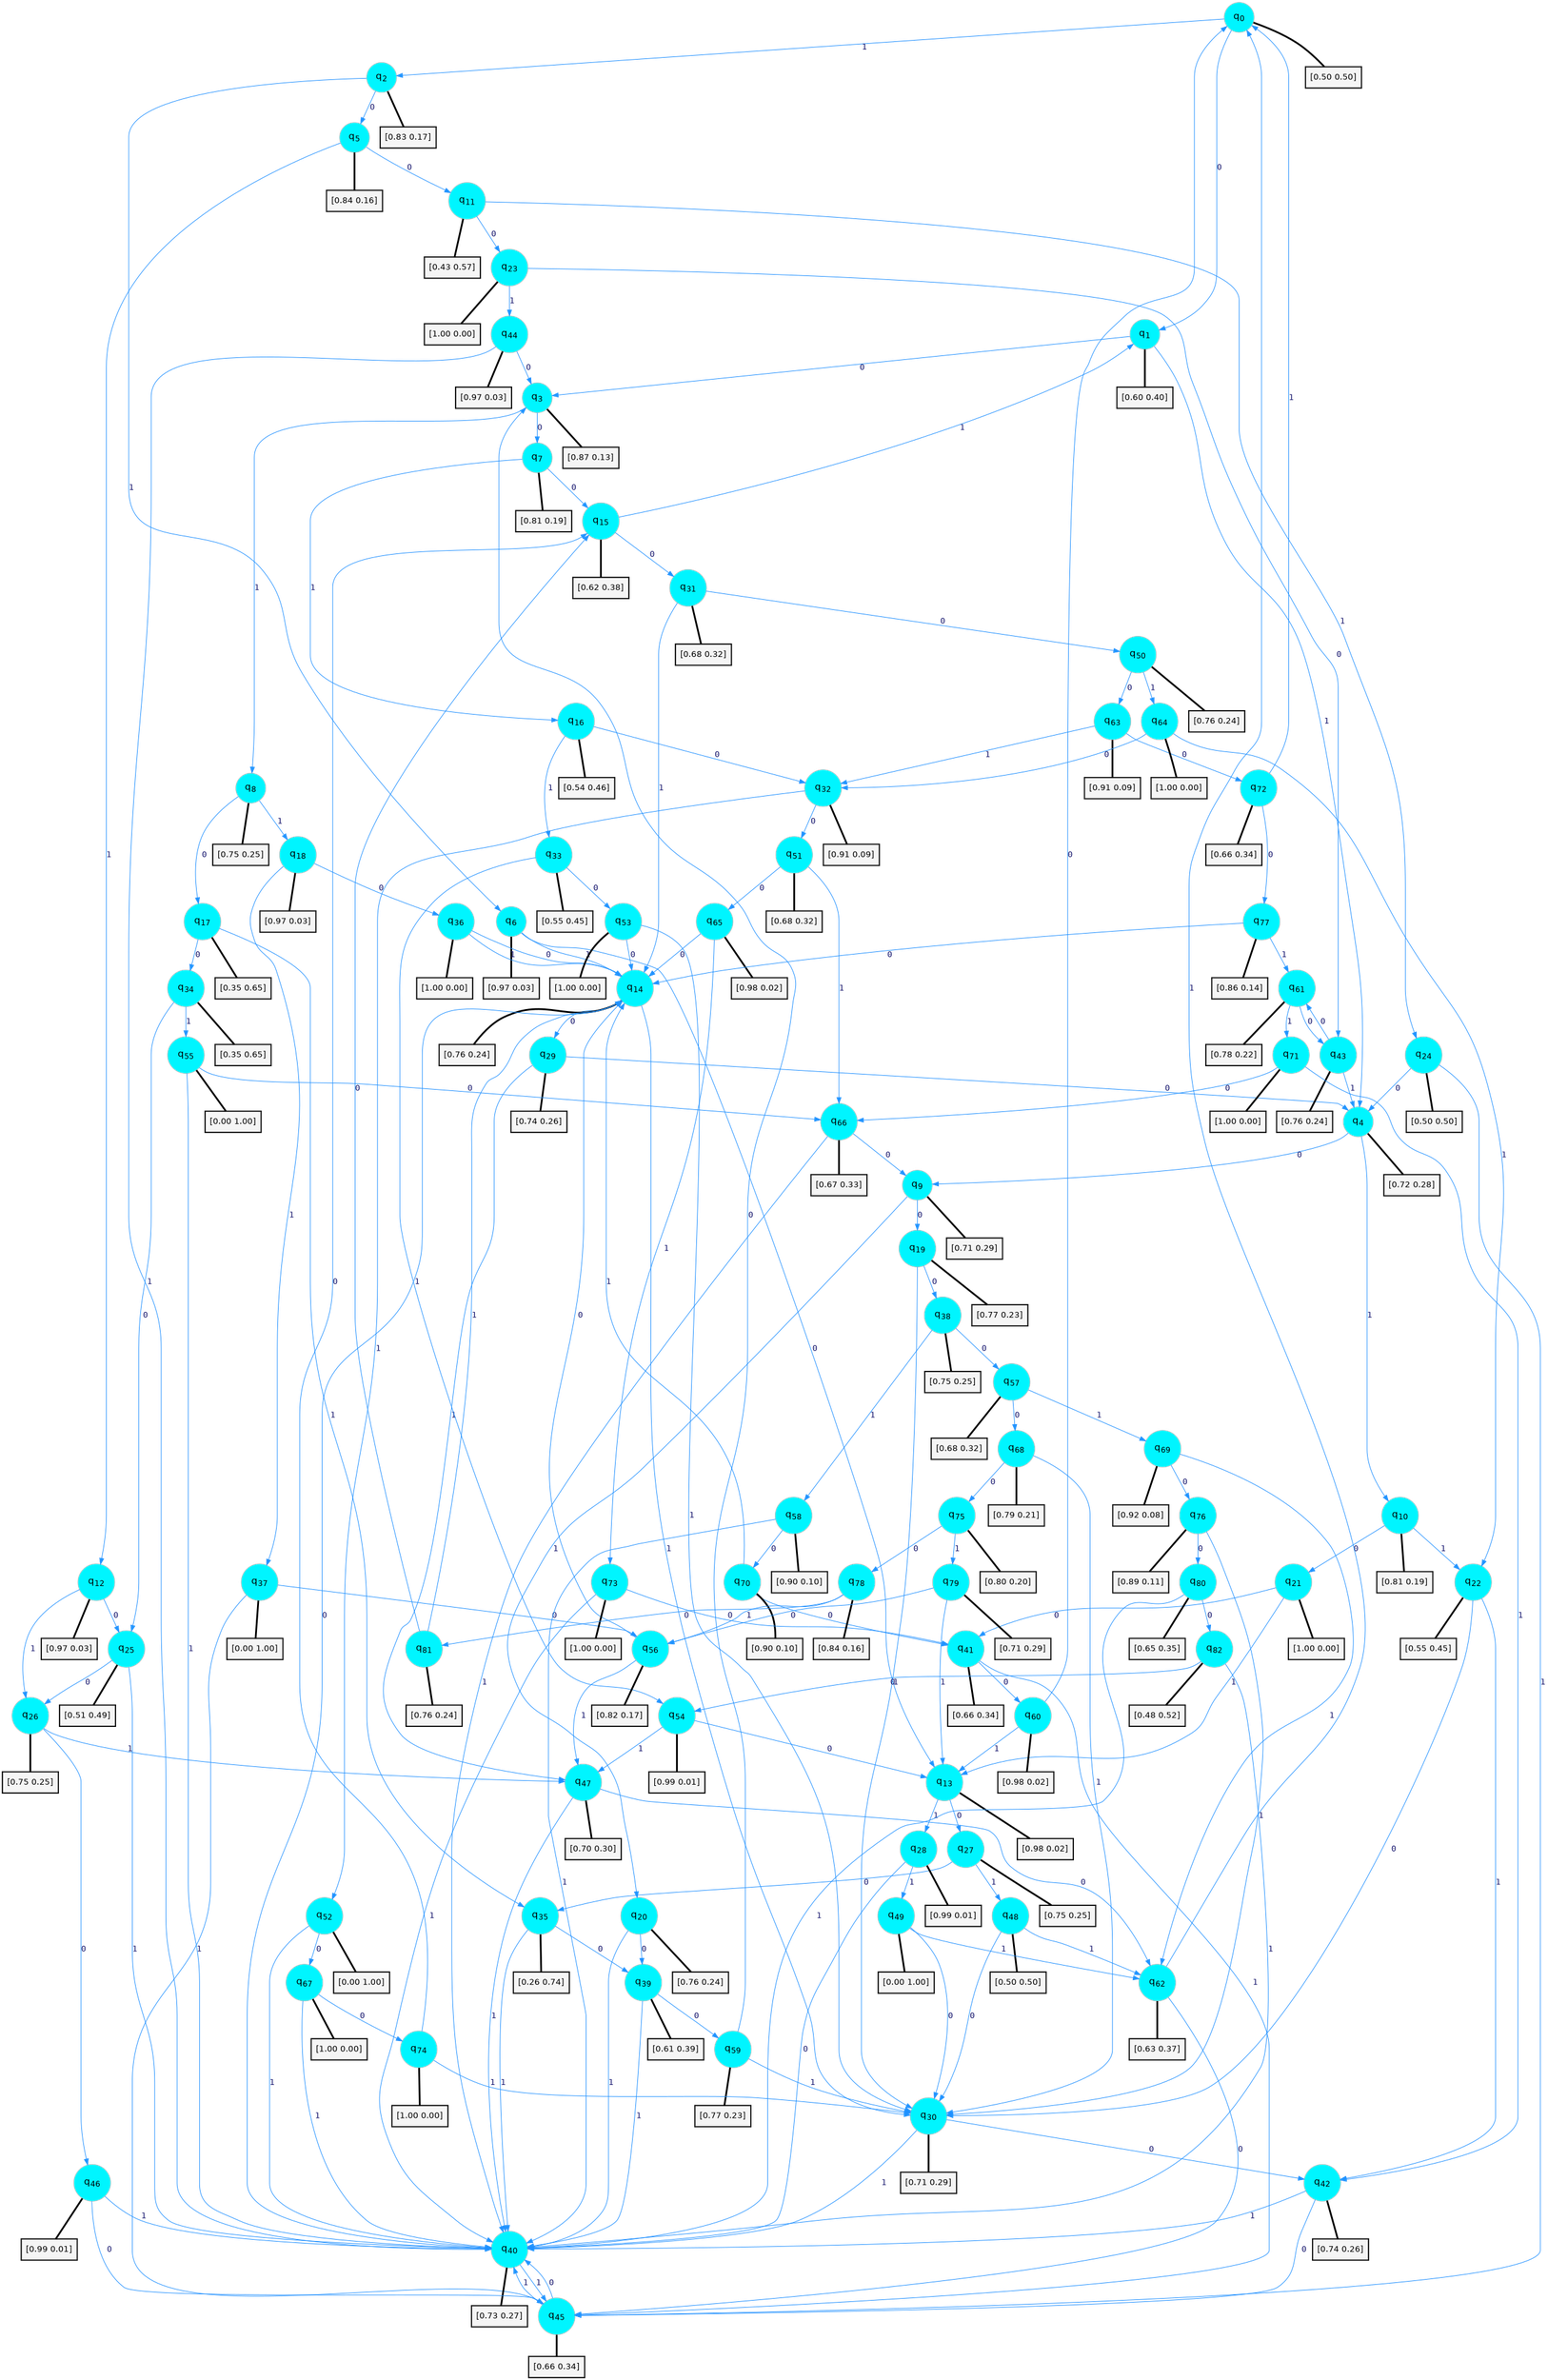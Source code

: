 digraph G {
graph [
bgcolor=transparent, dpi=300, rankdir=TD, size="40,25"];
node [
color=gray, fillcolor=turquoise1, fontcolor=black, fontname=Helvetica, fontsize=16, fontweight=bold, shape=circle, style=filled];
edge [
arrowsize=1, color=dodgerblue1, fontcolor=midnightblue, fontname=courier, fontweight=bold, penwidth=1, style=solid, weight=20];
0[label=<q<SUB>0</SUB>>];
1[label=<q<SUB>1</SUB>>];
2[label=<q<SUB>2</SUB>>];
3[label=<q<SUB>3</SUB>>];
4[label=<q<SUB>4</SUB>>];
5[label=<q<SUB>5</SUB>>];
6[label=<q<SUB>6</SUB>>];
7[label=<q<SUB>7</SUB>>];
8[label=<q<SUB>8</SUB>>];
9[label=<q<SUB>9</SUB>>];
10[label=<q<SUB>10</SUB>>];
11[label=<q<SUB>11</SUB>>];
12[label=<q<SUB>12</SUB>>];
13[label=<q<SUB>13</SUB>>];
14[label=<q<SUB>14</SUB>>];
15[label=<q<SUB>15</SUB>>];
16[label=<q<SUB>16</SUB>>];
17[label=<q<SUB>17</SUB>>];
18[label=<q<SUB>18</SUB>>];
19[label=<q<SUB>19</SUB>>];
20[label=<q<SUB>20</SUB>>];
21[label=<q<SUB>21</SUB>>];
22[label=<q<SUB>22</SUB>>];
23[label=<q<SUB>23</SUB>>];
24[label=<q<SUB>24</SUB>>];
25[label=<q<SUB>25</SUB>>];
26[label=<q<SUB>26</SUB>>];
27[label=<q<SUB>27</SUB>>];
28[label=<q<SUB>28</SUB>>];
29[label=<q<SUB>29</SUB>>];
30[label=<q<SUB>30</SUB>>];
31[label=<q<SUB>31</SUB>>];
32[label=<q<SUB>32</SUB>>];
33[label=<q<SUB>33</SUB>>];
34[label=<q<SUB>34</SUB>>];
35[label=<q<SUB>35</SUB>>];
36[label=<q<SUB>36</SUB>>];
37[label=<q<SUB>37</SUB>>];
38[label=<q<SUB>38</SUB>>];
39[label=<q<SUB>39</SUB>>];
40[label=<q<SUB>40</SUB>>];
41[label=<q<SUB>41</SUB>>];
42[label=<q<SUB>42</SUB>>];
43[label=<q<SUB>43</SUB>>];
44[label=<q<SUB>44</SUB>>];
45[label=<q<SUB>45</SUB>>];
46[label=<q<SUB>46</SUB>>];
47[label=<q<SUB>47</SUB>>];
48[label=<q<SUB>48</SUB>>];
49[label=<q<SUB>49</SUB>>];
50[label=<q<SUB>50</SUB>>];
51[label=<q<SUB>51</SUB>>];
52[label=<q<SUB>52</SUB>>];
53[label=<q<SUB>53</SUB>>];
54[label=<q<SUB>54</SUB>>];
55[label=<q<SUB>55</SUB>>];
56[label=<q<SUB>56</SUB>>];
57[label=<q<SUB>57</SUB>>];
58[label=<q<SUB>58</SUB>>];
59[label=<q<SUB>59</SUB>>];
60[label=<q<SUB>60</SUB>>];
61[label=<q<SUB>61</SUB>>];
62[label=<q<SUB>62</SUB>>];
63[label=<q<SUB>63</SUB>>];
64[label=<q<SUB>64</SUB>>];
65[label=<q<SUB>65</SUB>>];
66[label=<q<SUB>66</SUB>>];
67[label=<q<SUB>67</SUB>>];
68[label=<q<SUB>68</SUB>>];
69[label=<q<SUB>69</SUB>>];
70[label=<q<SUB>70</SUB>>];
71[label=<q<SUB>71</SUB>>];
72[label=<q<SUB>72</SUB>>];
73[label=<q<SUB>73</SUB>>];
74[label=<q<SUB>74</SUB>>];
75[label=<q<SUB>75</SUB>>];
76[label=<q<SUB>76</SUB>>];
77[label=<q<SUB>77</SUB>>];
78[label=<q<SUB>78</SUB>>];
79[label=<q<SUB>79</SUB>>];
80[label=<q<SUB>80</SUB>>];
81[label=<q<SUB>81</SUB>>];
82[label=<q<SUB>82</SUB>>];
83[label="[0.50 0.50]", shape=box,fontcolor=black, fontname=Helvetica, fontsize=14, penwidth=2, fillcolor=whitesmoke,color=black];
84[label="[0.60 0.40]", shape=box,fontcolor=black, fontname=Helvetica, fontsize=14, penwidth=2, fillcolor=whitesmoke,color=black];
85[label="[0.83 0.17]", shape=box,fontcolor=black, fontname=Helvetica, fontsize=14, penwidth=2, fillcolor=whitesmoke,color=black];
86[label="[0.87 0.13]", shape=box,fontcolor=black, fontname=Helvetica, fontsize=14, penwidth=2, fillcolor=whitesmoke,color=black];
87[label="[0.72 0.28]", shape=box,fontcolor=black, fontname=Helvetica, fontsize=14, penwidth=2, fillcolor=whitesmoke,color=black];
88[label="[0.84 0.16]", shape=box,fontcolor=black, fontname=Helvetica, fontsize=14, penwidth=2, fillcolor=whitesmoke,color=black];
89[label="[0.97 0.03]", shape=box,fontcolor=black, fontname=Helvetica, fontsize=14, penwidth=2, fillcolor=whitesmoke,color=black];
90[label="[0.81 0.19]", shape=box,fontcolor=black, fontname=Helvetica, fontsize=14, penwidth=2, fillcolor=whitesmoke,color=black];
91[label="[0.75 0.25]", shape=box,fontcolor=black, fontname=Helvetica, fontsize=14, penwidth=2, fillcolor=whitesmoke,color=black];
92[label="[0.71 0.29]", shape=box,fontcolor=black, fontname=Helvetica, fontsize=14, penwidth=2, fillcolor=whitesmoke,color=black];
93[label="[0.81 0.19]", shape=box,fontcolor=black, fontname=Helvetica, fontsize=14, penwidth=2, fillcolor=whitesmoke,color=black];
94[label="[0.43 0.57]", shape=box,fontcolor=black, fontname=Helvetica, fontsize=14, penwidth=2, fillcolor=whitesmoke,color=black];
95[label="[0.97 0.03]", shape=box,fontcolor=black, fontname=Helvetica, fontsize=14, penwidth=2, fillcolor=whitesmoke,color=black];
96[label="[0.98 0.02]", shape=box,fontcolor=black, fontname=Helvetica, fontsize=14, penwidth=2, fillcolor=whitesmoke,color=black];
97[label="[0.76 0.24]", shape=box,fontcolor=black, fontname=Helvetica, fontsize=14, penwidth=2, fillcolor=whitesmoke,color=black];
98[label="[0.62 0.38]", shape=box,fontcolor=black, fontname=Helvetica, fontsize=14, penwidth=2, fillcolor=whitesmoke,color=black];
99[label="[0.54 0.46]", shape=box,fontcolor=black, fontname=Helvetica, fontsize=14, penwidth=2, fillcolor=whitesmoke,color=black];
100[label="[0.35 0.65]", shape=box,fontcolor=black, fontname=Helvetica, fontsize=14, penwidth=2, fillcolor=whitesmoke,color=black];
101[label="[0.97 0.03]", shape=box,fontcolor=black, fontname=Helvetica, fontsize=14, penwidth=2, fillcolor=whitesmoke,color=black];
102[label="[0.77 0.23]", shape=box,fontcolor=black, fontname=Helvetica, fontsize=14, penwidth=2, fillcolor=whitesmoke,color=black];
103[label="[0.76 0.24]", shape=box,fontcolor=black, fontname=Helvetica, fontsize=14, penwidth=2, fillcolor=whitesmoke,color=black];
104[label="[1.00 0.00]", shape=box,fontcolor=black, fontname=Helvetica, fontsize=14, penwidth=2, fillcolor=whitesmoke,color=black];
105[label="[0.55 0.45]", shape=box,fontcolor=black, fontname=Helvetica, fontsize=14, penwidth=2, fillcolor=whitesmoke,color=black];
106[label="[1.00 0.00]", shape=box,fontcolor=black, fontname=Helvetica, fontsize=14, penwidth=2, fillcolor=whitesmoke,color=black];
107[label="[0.50 0.50]", shape=box,fontcolor=black, fontname=Helvetica, fontsize=14, penwidth=2, fillcolor=whitesmoke,color=black];
108[label="[0.51 0.49]", shape=box,fontcolor=black, fontname=Helvetica, fontsize=14, penwidth=2, fillcolor=whitesmoke,color=black];
109[label="[0.75 0.25]", shape=box,fontcolor=black, fontname=Helvetica, fontsize=14, penwidth=2, fillcolor=whitesmoke,color=black];
110[label="[0.75 0.25]", shape=box,fontcolor=black, fontname=Helvetica, fontsize=14, penwidth=2, fillcolor=whitesmoke,color=black];
111[label="[0.99 0.01]", shape=box,fontcolor=black, fontname=Helvetica, fontsize=14, penwidth=2, fillcolor=whitesmoke,color=black];
112[label="[0.74 0.26]", shape=box,fontcolor=black, fontname=Helvetica, fontsize=14, penwidth=2, fillcolor=whitesmoke,color=black];
113[label="[0.71 0.29]", shape=box,fontcolor=black, fontname=Helvetica, fontsize=14, penwidth=2, fillcolor=whitesmoke,color=black];
114[label="[0.68 0.32]", shape=box,fontcolor=black, fontname=Helvetica, fontsize=14, penwidth=2, fillcolor=whitesmoke,color=black];
115[label="[0.91 0.09]", shape=box,fontcolor=black, fontname=Helvetica, fontsize=14, penwidth=2, fillcolor=whitesmoke,color=black];
116[label="[0.55 0.45]", shape=box,fontcolor=black, fontname=Helvetica, fontsize=14, penwidth=2, fillcolor=whitesmoke,color=black];
117[label="[0.35 0.65]", shape=box,fontcolor=black, fontname=Helvetica, fontsize=14, penwidth=2, fillcolor=whitesmoke,color=black];
118[label="[0.26 0.74]", shape=box,fontcolor=black, fontname=Helvetica, fontsize=14, penwidth=2, fillcolor=whitesmoke,color=black];
119[label="[1.00 0.00]", shape=box,fontcolor=black, fontname=Helvetica, fontsize=14, penwidth=2, fillcolor=whitesmoke,color=black];
120[label="[0.00 1.00]", shape=box,fontcolor=black, fontname=Helvetica, fontsize=14, penwidth=2, fillcolor=whitesmoke,color=black];
121[label="[0.75 0.25]", shape=box,fontcolor=black, fontname=Helvetica, fontsize=14, penwidth=2, fillcolor=whitesmoke,color=black];
122[label="[0.61 0.39]", shape=box,fontcolor=black, fontname=Helvetica, fontsize=14, penwidth=2, fillcolor=whitesmoke,color=black];
123[label="[0.73 0.27]", shape=box,fontcolor=black, fontname=Helvetica, fontsize=14, penwidth=2, fillcolor=whitesmoke,color=black];
124[label="[0.66 0.34]", shape=box,fontcolor=black, fontname=Helvetica, fontsize=14, penwidth=2, fillcolor=whitesmoke,color=black];
125[label="[0.74 0.26]", shape=box,fontcolor=black, fontname=Helvetica, fontsize=14, penwidth=2, fillcolor=whitesmoke,color=black];
126[label="[0.76 0.24]", shape=box,fontcolor=black, fontname=Helvetica, fontsize=14, penwidth=2, fillcolor=whitesmoke,color=black];
127[label="[0.97 0.03]", shape=box,fontcolor=black, fontname=Helvetica, fontsize=14, penwidth=2, fillcolor=whitesmoke,color=black];
128[label="[0.66 0.34]", shape=box,fontcolor=black, fontname=Helvetica, fontsize=14, penwidth=2, fillcolor=whitesmoke,color=black];
129[label="[0.99 0.01]", shape=box,fontcolor=black, fontname=Helvetica, fontsize=14, penwidth=2, fillcolor=whitesmoke,color=black];
130[label="[0.70 0.30]", shape=box,fontcolor=black, fontname=Helvetica, fontsize=14, penwidth=2, fillcolor=whitesmoke,color=black];
131[label="[0.50 0.50]", shape=box,fontcolor=black, fontname=Helvetica, fontsize=14, penwidth=2, fillcolor=whitesmoke,color=black];
132[label="[0.00 1.00]", shape=box,fontcolor=black, fontname=Helvetica, fontsize=14, penwidth=2, fillcolor=whitesmoke,color=black];
133[label="[0.76 0.24]", shape=box,fontcolor=black, fontname=Helvetica, fontsize=14, penwidth=2, fillcolor=whitesmoke,color=black];
134[label="[0.68 0.32]", shape=box,fontcolor=black, fontname=Helvetica, fontsize=14, penwidth=2, fillcolor=whitesmoke,color=black];
135[label="[0.00 1.00]", shape=box,fontcolor=black, fontname=Helvetica, fontsize=14, penwidth=2, fillcolor=whitesmoke,color=black];
136[label="[1.00 0.00]", shape=box,fontcolor=black, fontname=Helvetica, fontsize=14, penwidth=2, fillcolor=whitesmoke,color=black];
137[label="[0.99 0.01]", shape=box,fontcolor=black, fontname=Helvetica, fontsize=14, penwidth=2, fillcolor=whitesmoke,color=black];
138[label="[0.00 1.00]", shape=box,fontcolor=black, fontname=Helvetica, fontsize=14, penwidth=2, fillcolor=whitesmoke,color=black];
139[label="[0.82 0.17]", shape=box,fontcolor=black, fontname=Helvetica, fontsize=14, penwidth=2, fillcolor=whitesmoke,color=black];
140[label="[0.68 0.32]", shape=box,fontcolor=black, fontname=Helvetica, fontsize=14, penwidth=2, fillcolor=whitesmoke,color=black];
141[label="[0.90 0.10]", shape=box,fontcolor=black, fontname=Helvetica, fontsize=14, penwidth=2, fillcolor=whitesmoke,color=black];
142[label="[0.77 0.23]", shape=box,fontcolor=black, fontname=Helvetica, fontsize=14, penwidth=2, fillcolor=whitesmoke,color=black];
143[label="[0.98 0.02]", shape=box,fontcolor=black, fontname=Helvetica, fontsize=14, penwidth=2, fillcolor=whitesmoke,color=black];
144[label="[0.78 0.22]", shape=box,fontcolor=black, fontname=Helvetica, fontsize=14, penwidth=2, fillcolor=whitesmoke,color=black];
145[label="[0.63 0.37]", shape=box,fontcolor=black, fontname=Helvetica, fontsize=14, penwidth=2, fillcolor=whitesmoke,color=black];
146[label="[0.91 0.09]", shape=box,fontcolor=black, fontname=Helvetica, fontsize=14, penwidth=2, fillcolor=whitesmoke,color=black];
147[label="[1.00 0.00]", shape=box,fontcolor=black, fontname=Helvetica, fontsize=14, penwidth=2, fillcolor=whitesmoke,color=black];
148[label="[0.98 0.02]", shape=box,fontcolor=black, fontname=Helvetica, fontsize=14, penwidth=2, fillcolor=whitesmoke,color=black];
149[label="[0.67 0.33]", shape=box,fontcolor=black, fontname=Helvetica, fontsize=14, penwidth=2, fillcolor=whitesmoke,color=black];
150[label="[1.00 0.00]", shape=box,fontcolor=black, fontname=Helvetica, fontsize=14, penwidth=2, fillcolor=whitesmoke,color=black];
151[label="[0.79 0.21]", shape=box,fontcolor=black, fontname=Helvetica, fontsize=14, penwidth=2, fillcolor=whitesmoke,color=black];
152[label="[0.92 0.08]", shape=box,fontcolor=black, fontname=Helvetica, fontsize=14, penwidth=2, fillcolor=whitesmoke,color=black];
153[label="[0.90 0.10]", shape=box,fontcolor=black, fontname=Helvetica, fontsize=14, penwidth=2, fillcolor=whitesmoke,color=black];
154[label="[1.00 0.00]", shape=box,fontcolor=black, fontname=Helvetica, fontsize=14, penwidth=2, fillcolor=whitesmoke,color=black];
155[label="[0.66 0.34]", shape=box,fontcolor=black, fontname=Helvetica, fontsize=14, penwidth=2, fillcolor=whitesmoke,color=black];
156[label="[1.00 0.00]", shape=box,fontcolor=black, fontname=Helvetica, fontsize=14, penwidth=2, fillcolor=whitesmoke,color=black];
157[label="[1.00 0.00]", shape=box,fontcolor=black, fontname=Helvetica, fontsize=14, penwidth=2, fillcolor=whitesmoke,color=black];
158[label="[0.80 0.20]", shape=box,fontcolor=black, fontname=Helvetica, fontsize=14, penwidth=2, fillcolor=whitesmoke,color=black];
159[label="[0.89 0.11]", shape=box,fontcolor=black, fontname=Helvetica, fontsize=14, penwidth=2, fillcolor=whitesmoke,color=black];
160[label="[0.86 0.14]", shape=box,fontcolor=black, fontname=Helvetica, fontsize=14, penwidth=2, fillcolor=whitesmoke,color=black];
161[label="[0.84 0.16]", shape=box,fontcolor=black, fontname=Helvetica, fontsize=14, penwidth=2, fillcolor=whitesmoke,color=black];
162[label="[0.71 0.29]", shape=box,fontcolor=black, fontname=Helvetica, fontsize=14, penwidth=2, fillcolor=whitesmoke,color=black];
163[label="[0.65 0.35]", shape=box,fontcolor=black, fontname=Helvetica, fontsize=14, penwidth=2, fillcolor=whitesmoke,color=black];
164[label="[0.76 0.24]", shape=box,fontcolor=black, fontname=Helvetica, fontsize=14, penwidth=2, fillcolor=whitesmoke,color=black];
165[label="[0.48 0.52]", shape=box,fontcolor=black, fontname=Helvetica, fontsize=14, penwidth=2, fillcolor=whitesmoke,color=black];
0->1 [label=0];
0->2 [label=1];
0->83 [arrowhead=none, penwidth=3,color=black];
1->3 [label=0];
1->4 [label=1];
1->84 [arrowhead=none, penwidth=3,color=black];
2->5 [label=0];
2->6 [label=1];
2->85 [arrowhead=none, penwidth=3,color=black];
3->7 [label=0];
3->8 [label=1];
3->86 [arrowhead=none, penwidth=3,color=black];
4->9 [label=0];
4->10 [label=1];
4->87 [arrowhead=none, penwidth=3,color=black];
5->11 [label=0];
5->12 [label=1];
5->88 [arrowhead=none, penwidth=3,color=black];
6->13 [label=0];
6->14 [label=1];
6->89 [arrowhead=none, penwidth=3,color=black];
7->15 [label=0];
7->16 [label=1];
7->90 [arrowhead=none, penwidth=3,color=black];
8->17 [label=0];
8->18 [label=1];
8->91 [arrowhead=none, penwidth=3,color=black];
9->19 [label=0];
9->20 [label=1];
9->92 [arrowhead=none, penwidth=3,color=black];
10->21 [label=0];
10->22 [label=1];
10->93 [arrowhead=none, penwidth=3,color=black];
11->23 [label=0];
11->24 [label=1];
11->94 [arrowhead=none, penwidth=3,color=black];
12->25 [label=0];
12->26 [label=1];
12->95 [arrowhead=none, penwidth=3,color=black];
13->27 [label=0];
13->28 [label=1];
13->96 [arrowhead=none, penwidth=3,color=black];
14->29 [label=0];
14->30 [label=1];
14->97 [arrowhead=none, penwidth=3,color=black];
15->31 [label=0];
15->1 [label=1];
15->98 [arrowhead=none, penwidth=3,color=black];
16->32 [label=0];
16->33 [label=1];
16->99 [arrowhead=none, penwidth=3,color=black];
17->34 [label=0];
17->35 [label=1];
17->100 [arrowhead=none, penwidth=3,color=black];
18->36 [label=0];
18->37 [label=1];
18->101 [arrowhead=none, penwidth=3,color=black];
19->38 [label=0];
19->30 [label=1];
19->102 [arrowhead=none, penwidth=3,color=black];
20->39 [label=0];
20->40 [label=1];
20->103 [arrowhead=none, penwidth=3,color=black];
21->41 [label=0];
21->13 [label=1];
21->104 [arrowhead=none, penwidth=3,color=black];
22->30 [label=0];
22->42 [label=1];
22->105 [arrowhead=none, penwidth=3,color=black];
23->43 [label=0];
23->44 [label=1];
23->106 [arrowhead=none, penwidth=3,color=black];
24->4 [label=0];
24->45 [label=1];
24->107 [arrowhead=none, penwidth=3,color=black];
25->26 [label=0];
25->40 [label=1];
25->108 [arrowhead=none, penwidth=3,color=black];
26->46 [label=0];
26->47 [label=1];
26->109 [arrowhead=none, penwidth=3,color=black];
27->35 [label=0];
27->48 [label=1];
27->110 [arrowhead=none, penwidth=3,color=black];
28->40 [label=0];
28->49 [label=1];
28->111 [arrowhead=none, penwidth=3,color=black];
29->4 [label=0];
29->47 [label=1];
29->112 [arrowhead=none, penwidth=3,color=black];
30->42 [label=0];
30->40 [label=1];
30->113 [arrowhead=none, penwidth=3,color=black];
31->50 [label=0];
31->14 [label=1];
31->114 [arrowhead=none, penwidth=3,color=black];
32->51 [label=0];
32->52 [label=1];
32->115 [arrowhead=none, penwidth=3,color=black];
33->53 [label=0];
33->54 [label=1];
33->116 [arrowhead=none, penwidth=3,color=black];
34->25 [label=0];
34->55 [label=1];
34->117 [arrowhead=none, penwidth=3,color=black];
35->39 [label=0];
35->40 [label=1];
35->118 [arrowhead=none, penwidth=3,color=black];
36->14 [label=0];
36->14 [label=1];
36->119 [arrowhead=none, penwidth=3,color=black];
37->56 [label=0];
37->45 [label=1];
37->120 [arrowhead=none, penwidth=3,color=black];
38->57 [label=0];
38->58 [label=1];
38->121 [arrowhead=none, penwidth=3,color=black];
39->59 [label=0];
39->40 [label=1];
39->122 [arrowhead=none, penwidth=3,color=black];
40->14 [label=0];
40->45 [label=1];
40->123 [arrowhead=none, penwidth=3,color=black];
41->60 [label=0];
41->45 [label=1];
41->124 [arrowhead=none, penwidth=3,color=black];
42->45 [label=0];
42->40 [label=1];
42->125 [arrowhead=none, penwidth=3,color=black];
43->61 [label=0];
43->4 [label=1];
43->126 [arrowhead=none, penwidth=3,color=black];
44->3 [label=0];
44->40 [label=1];
44->127 [arrowhead=none, penwidth=3,color=black];
45->40 [label=0];
45->40 [label=1];
45->128 [arrowhead=none, penwidth=3,color=black];
46->45 [label=0];
46->40 [label=1];
46->129 [arrowhead=none, penwidth=3,color=black];
47->62 [label=0];
47->40 [label=1];
47->130 [arrowhead=none, penwidth=3,color=black];
48->30 [label=0];
48->62 [label=1];
48->131 [arrowhead=none, penwidth=3,color=black];
49->30 [label=0];
49->62 [label=1];
49->132 [arrowhead=none, penwidth=3,color=black];
50->63 [label=0];
50->64 [label=1];
50->133 [arrowhead=none, penwidth=3,color=black];
51->65 [label=0];
51->66 [label=1];
51->134 [arrowhead=none, penwidth=3,color=black];
52->67 [label=0];
52->40 [label=1];
52->135 [arrowhead=none, penwidth=3,color=black];
53->14 [label=0];
53->30 [label=1];
53->136 [arrowhead=none, penwidth=3,color=black];
54->13 [label=0];
54->47 [label=1];
54->137 [arrowhead=none, penwidth=3,color=black];
55->66 [label=0];
55->40 [label=1];
55->138 [arrowhead=none, penwidth=3,color=black];
56->14 [label=0];
56->47 [label=1];
56->139 [arrowhead=none, penwidth=3,color=black];
57->68 [label=0];
57->69 [label=1];
57->140 [arrowhead=none, penwidth=3,color=black];
58->70 [label=0];
58->40 [label=1];
58->141 [arrowhead=none, penwidth=3,color=black];
59->3 [label=0];
59->30 [label=1];
59->142 [arrowhead=none, penwidth=3,color=black];
60->0 [label=0];
60->13 [label=1];
60->143 [arrowhead=none, penwidth=3,color=black];
61->43 [label=0];
61->71 [label=1];
61->144 [arrowhead=none, penwidth=3,color=black];
62->45 [label=0];
62->0 [label=1];
62->145 [arrowhead=none, penwidth=3,color=black];
63->72 [label=0];
63->32 [label=1];
63->146 [arrowhead=none, penwidth=3,color=black];
64->32 [label=0];
64->22 [label=1];
64->147 [arrowhead=none, penwidth=3,color=black];
65->14 [label=0];
65->73 [label=1];
65->148 [arrowhead=none, penwidth=3,color=black];
66->9 [label=0];
66->40 [label=1];
66->149 [arrowhead=none, penwidth=3,color=black];
67->74 [label=0];
67->40 [label=1];
67->150 [arrowhead=none, penwidth=3,color=black];
68->75 [label=0];
68->30 [label=1];
68->151 [arrowhead=none, penwidth=3,color=black];
69->76 [label=0];
69->62 [label=1];
69->152 [arrowhead=none, penwidth=3,color=black];
70->41 [label=0];
70->14 [label=1];
70->153 [arrowhead=none, penwidth=3,color=black];
71->66 [label=0];
71->42 [label=1];
71->154 [arrowhead=none, penwidth=3,color=black];
72->77 [label=0];
72->0 [label=1];
72->155 [arrowhead=none, penwidth=3,color=black];
73->41 [label=0];
73->40 [label=1];
73->156 [arrowhead=none, penwidth=3,color=black];
74->15 [label=0];
74->30 [label=1];
74->157 [arrowhead=none, penwidth=3,color=black];
75->78 [label=0];
75->79 [label=1];
75->158 [arrowhead=none, penwidth=3,color=black];
76->80 [label=0];
76->30 [label=1];
76->159 [arrowhead=none, penwidth=3,color=black];
77->14 [label=0];
77->61 [label=1];
77->160 [arrowhead=none, penwidth=3,color=black];
78->81 [label=0];
78->56 [label=1];
78->161 [arrowhead=none, penwidth=3,color=black];
79->56 [label=0];
79->13 [label=1];
79->162 [arrowhead=none, penwidth=3,color=black];
80->82 [label=0];
80->40 [label=1];
80->163 [arrowhead=none, penwidth=3,color=black];
81->15 [label=0];
81->14 [label=1];
81->164 [arrowhead=none, penwidth=3,color=black];
82->54 [label=0];
82->40 [label=1];
82->165 [arrowhead=none, penwidth=3,color=black];
}
